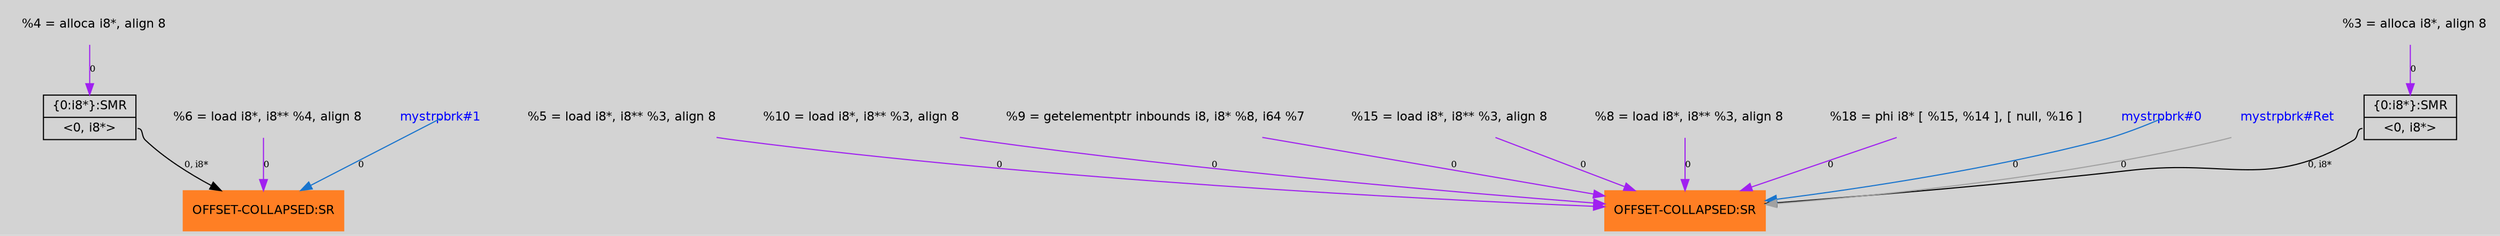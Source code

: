 digraph unnamed {
	graph [center=true, ratio=true, bgcolor=lightgray, fontname=Helvetica];
	node  [fontname=Helvetica, fontsize=11];

	Node0x2ab5e70 [shape=record,color=chocolate1, style=filled,label="{OFFSET-COLLAPSED:SR}"];
	Node0x2abc770 [shape=record,label="{\{0:i8*\}:SMR|{<s0>\<0, i8*\>}}"];
	Node0x2abc6a0 [shape=record,label="{\{0:i8*\}:SMR|{<s0>\<0, i8*\>}}"];
	Node0x2ab8820 [shape=record,color=chocolate1, style=filled,label="{OFFSET-COLLAPSED:SR}"];
	Node0x2aa35a8 [shape=plaintext, label ="  %6 = load i8*, i8** %4, align 8"];
	Node0x2aa35a8 -> Node0x2ab5e70[arrowtail=tee,label="0",fontsize=8,color=purple];
	Node0x2aa3548 [shape=plaintext, label ="  %5 = load i8*, i8** %3, align 8"];
	Node0x2aa3548 -> Node0x2ab8820[arrowtail=tee,label="0",fontsize=8,color=purple];
	Node0x2aa38e8 [shape=plaintext, label ="  %10 = load i8*, i8** %3, align 8"];
	Node0x2aa38e8 -> Node0x2ab8820[arrowtail=tee,label="0",fontsize=8,color=purple];
	Node0x2aa2808 [shape=plaintext, label ="  %4 = alloca i8*, align 8"];
	Node0x2aa2808 -> Node0x2abc6a0[arrowtail=tee,label="0",fontsize=8,color=purple];
	Node0x2aa3800 [shape=plaintext, label ="  %9 = getelementptr inbounds i8, i8* %8, i64 %7"];
	Node0x2aa3800 -> Node0x2ab8820[arrowtail=tee,label="0",fontsize=8,color=purple];
	Node0x2aa3b58 [shape=plaintext, label ="  %15 = load i8*, i8** %3, align 8"];
	Node0x2aa3b58 -> Node0x2ab8820[arrowtail=tee,label="0",fontsize=8,color=purple];
	Node0x2aa27a8 [shape=plaintext, label ="  %3 = alloca i8*, align 8"];
	Node0x2aa27a8 -> Node0x2abc770[arrowtail=tee,label="0",fontsize=8,color=purple];
	Node0x2aa36f8 [shape=plaintext, label ="  %8 = load i8*, i8** %3, align 8"];
	Node0x2aa36f8 -> Node0x2ab8820[arrowtail=tee,label="0",fontsize=8,color=purple];
	Node0x2aa4178 [shape=plaintext, label ="  %18 = phi i8* [ %15, %14 ], [ null, %16 ]"];
	Node0x2aa4178 -> Node0x2ab8820[arrowtail=tee,label="0",fontsize=8,color=purple];
	Node0x2aa0f68 [shape=plaintext,fontcolor=blue, label ="mystrpbrk#1"];
	Node0x2aa0f68 -> Node0x2ab5e70[tailclip=false,color=dodgerblue3,label="0",fontsize=8];
	Node0x2aa0f40 [shape=plaintext,fontcolor=blue, label ="mystrpbrk#0"];
	Node0x2aa0f40 -> Node0x2ab8820[tailclip=false,color=dodgerblue3,label="0",fontsize=8];
	Node0x2aa2658 [shape=plaintext,fontcolor=blue, label ="mystrpbrk#Ret"];
	Node0x2aa2658 -> Node0x2ab8820[arrowtail=tee,color=gray63,label="0",fontsize=8];
	Node0x2abc770:s0 -> Node0x2ab8820[arrowtail=tee,label="0, i8*",fontsize=8];
	Node0x2abc6a0:s0 -> Node0x2ab5e70[arrowtail=tee,label="0, i8*",fontsize=8];
}
